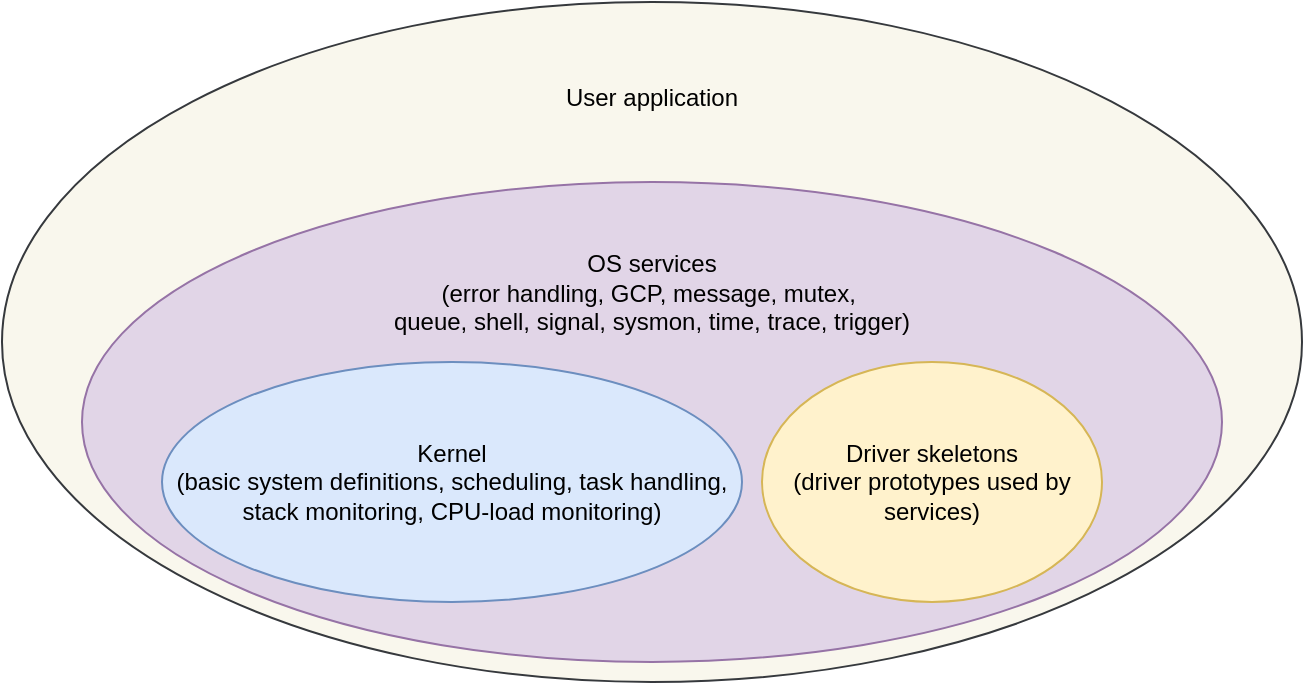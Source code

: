 <mxfile version="24.4.6" type="device">
  <diagram name="Page-1" id="qXxNkZUmOEL3wqi3TmI2">
    <mxGraphModel dx="1050" dy="522" grid="1" gridSize="10" guides="1" tooltips="1" connect="1" arrows="1" fold="1" page="1" pageScale="1" pageWidth="850" pageHeight="1100" math="0" shadow="0">
      <root>
        <mxCell id="0" />
        <mxCell id="1" parent="0" />
        <mxCell id="CMN1amE9EJVB7-APgK6r-4" value="User application&lt;div&gt;&lt;br&gt;&lt;/div&gt;&lt;div&gt;&lt;br&gt;&lt;/div&gt;&lt;div&gt;&lt;br&gt;&lt;/div&gt;&lt;div&gt;&lt;br&gt;&lt;/div&gt;&lt;div&gt;&lt;br&gt;&lt;/div&gt;&lt;div&gt;&lt;br&gt;&lt;/div&gt;&lt;div&gt;&lt;br&gt;&lt;/div&gt;&lt;div&gt;&lt;br&gt;&lt;/div&gt;&lt;div&gt;&lt;br&gt;&lt;/div&gt;&lt;div&gt;&lt;br&gt;&lt;/div&gt;&lt;div&gt;&lt;br&gt;&lt;/div&gt;&lt;div&gt;&lt;br&gt;&lt;/div&gt;&lt;div&gt;&lt;br&gt;&lt;/div&gt;&lt;div&gt;&lt;br&gt;&lt;/div&gt;&lt;div&gt;&lt;br&gt;&lt;/div&gt;&lt;div&gt;&lt;br&gt;&lt;/div&gt;&lt;div&gt;&lt;br&gt;&lt;/div&gt;" style="ellipse;whiteSpace=wrap;html=1;fillColor=#f9f7ed;strokeColor=#36393d;" vertex="1" parent="1">
          <mxGeometry x="100" y="60" width="650" height="340" as="geometry" />
        </mxCell>
        <mxCell id="CMN1amE9EJVB7-APgK6r-2" value="OS services&lt;div&gt;(error handling, GCP, message, mutex,&amp;nbsp;&lt;/div&gt;&lt;div&gt;queue, shell, signal, sysmon, time, trace, trigger)&lt;br&gt;&lt;div&gt;&lt;br&gt;&lt;/div&gt;&lt;div&gt;&lt;br&gt;&lt;/div&gt;&lt;div&gt;&lt;br&gt;&lt;/div&gt;&lt;div&gt;&lt;br&gt;&lt;/div&gt;&lt;div&gt;&lt;br&gt;&lt;/div&gt;&lt;div&gt;&lt;br&gt;&lt;/div&gt;&lt;div&gt;&lt;br&gt;&lt;/div&gt;&lt;div&gt;&lt;br&gt;&lt;/div&gt;&lt;div&gt;&lt;br&gt;&lt;/div&gt;&lt;/div&gt;" style="ellipse;whiteSpace=wrap;html=1;fillColor=#e1d5e7;strokeColor=#9673a6;" vertex="1" parent="1">
          <mxGeometry x="140" y="150" width="570" height="240" as="geometry" />
        </mxCell>
        <mxCell id="CMN1amE9EJVB7-APgK6r-1" value="Kernel&lt;div&gt;(basic system definitions, scheduling, task handling, stack monitoring, CPU-load monitoring)&lt;/div&gt;" style="ellipse;whiteSpace=wrap;html=1;fillColor=#dae8fc;strokeColor=#6c8ebf;" vertex="1" parent="1">
          <mxGeometry x="180" y="240" width="290" height="120" as="geometry" />
        </mxCell>
        <mxCell id="CMN1amE9EJVB7-APgK6r-3" value="Driver skeletons&lt;div&gt;(driver prototypes used by services)&lt;/div&gt;" style="ellipse;whiteSpace=wrap;html=1;fillColor=#fff2cc;strokeColor=#d6b656;" vertex="1" parent="1">
          <mxGeometry x="480" y="240" width="170" height="120" as="geometry" />
        </mxCell>
      </root>
    </mxGraphModel>
  </diagram>
</mxfile>
